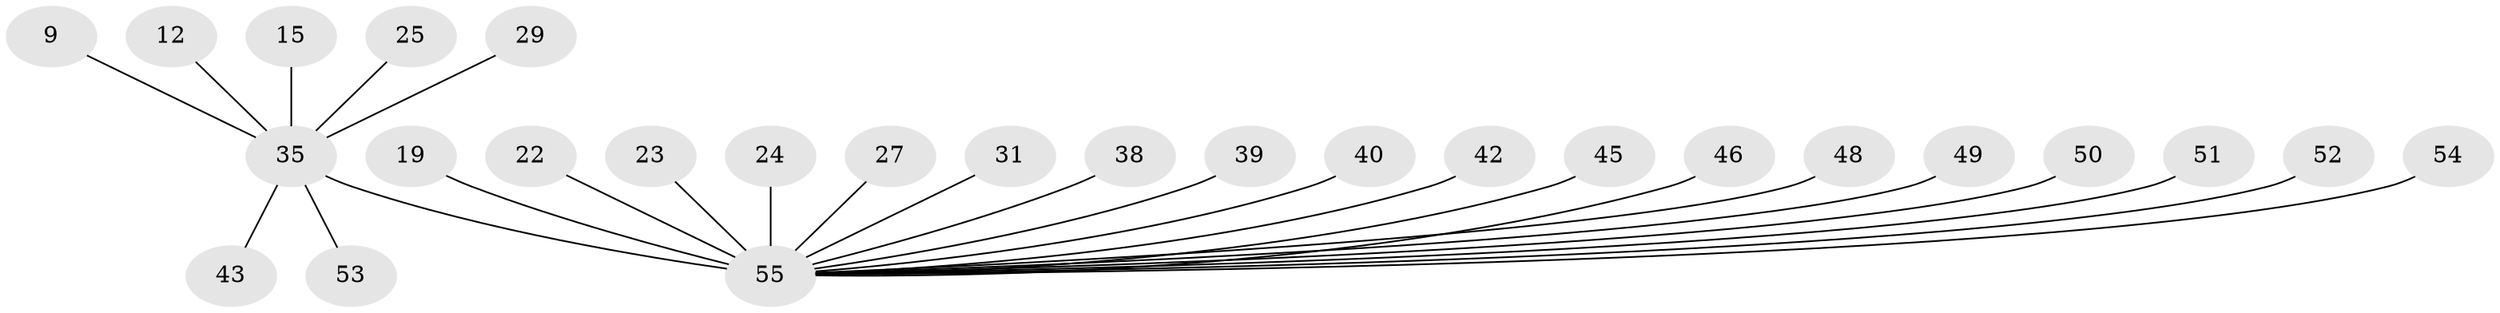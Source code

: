 // original degree distribution, {15: 0.01818181818181818, 2: 0.2, 6: 0.01818181818181818, 1: 0.4909090909090909, 3: 0.09090909090909091, 7: 0.01818181818181818, 14: 0.01818181818181818, 4: 0.07272727272727272, 5: 0.07272727272727272}
// Generated by graph-tools (version 1.1) at 2025/48/03/09/25 04:48:36]
// undirected, 27 vertices, 26 edges
graph export_dot {
graph [start="1"]
  node [color=gray90,style=filled];
  9;
  12;
  15;
  19;
  22;
  23;
  24;
  25;
  27;
  29;
  31;
  35 [super="+5+13+7"];
  38 [super="+11"];
  39;
  40 [super="+18"];
  42;
  43;
  45;
  46;
  48;
  49 [super="+47"];
  50;
  51;
  52;
  53;
  54 [super="+10+28+30"];
  55 [super="+26+37+44+32+33+4"];
  9 -- 35;
  12 -- 35;
  15 -- 35;
  19 -- 55 [weight=2];
  22 -- 55;
  23 -- 55 [weight=2];
  24 -- 55;
  25 -- 35;
  27 -- 55;
  29 -- 35;
  31 -- 55 [weight=2];
  35 -- 43;
  35 -- 53;
  35 -- 55 [weight=11];
  38 -- 55;
  39 -- 55;
  40 -- 55;
  42 -- 55;
  45 -- 55;
  46 -- 55;
  48 -- 55;
  49 -- 55;
  50 -- 55;
  51 -- 55;
  52 -- 55;
  54 -- 55 [weight=2];
}
